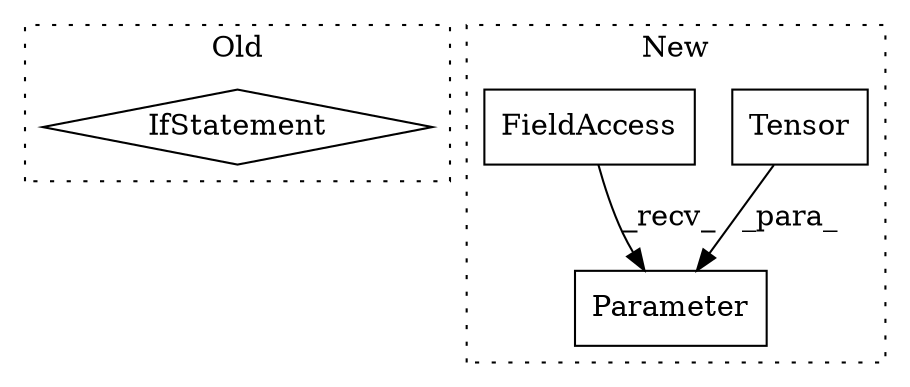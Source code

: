 digraph G {
subgraph cluster0 {
1 [label="IfStatement" a="25" s="19331" l="3" shape="diamond"];
label = "Old";
style="dotted";
}
subgraph cluster1 {
2 [label="Parameter" a="32" s="19129,19161" l="10,1" shape="box"];
3 [label="Tensor" a="32" s="19145,19160" l="7,1" shape="box"];
4 [label="FieldAccess" a="22" s="19120" l="8" shape="box"];
label = "New";
style="dotted";
}
3 -> 2 [label="_para_"];
4 -> 2 [label="_recv_"];
}